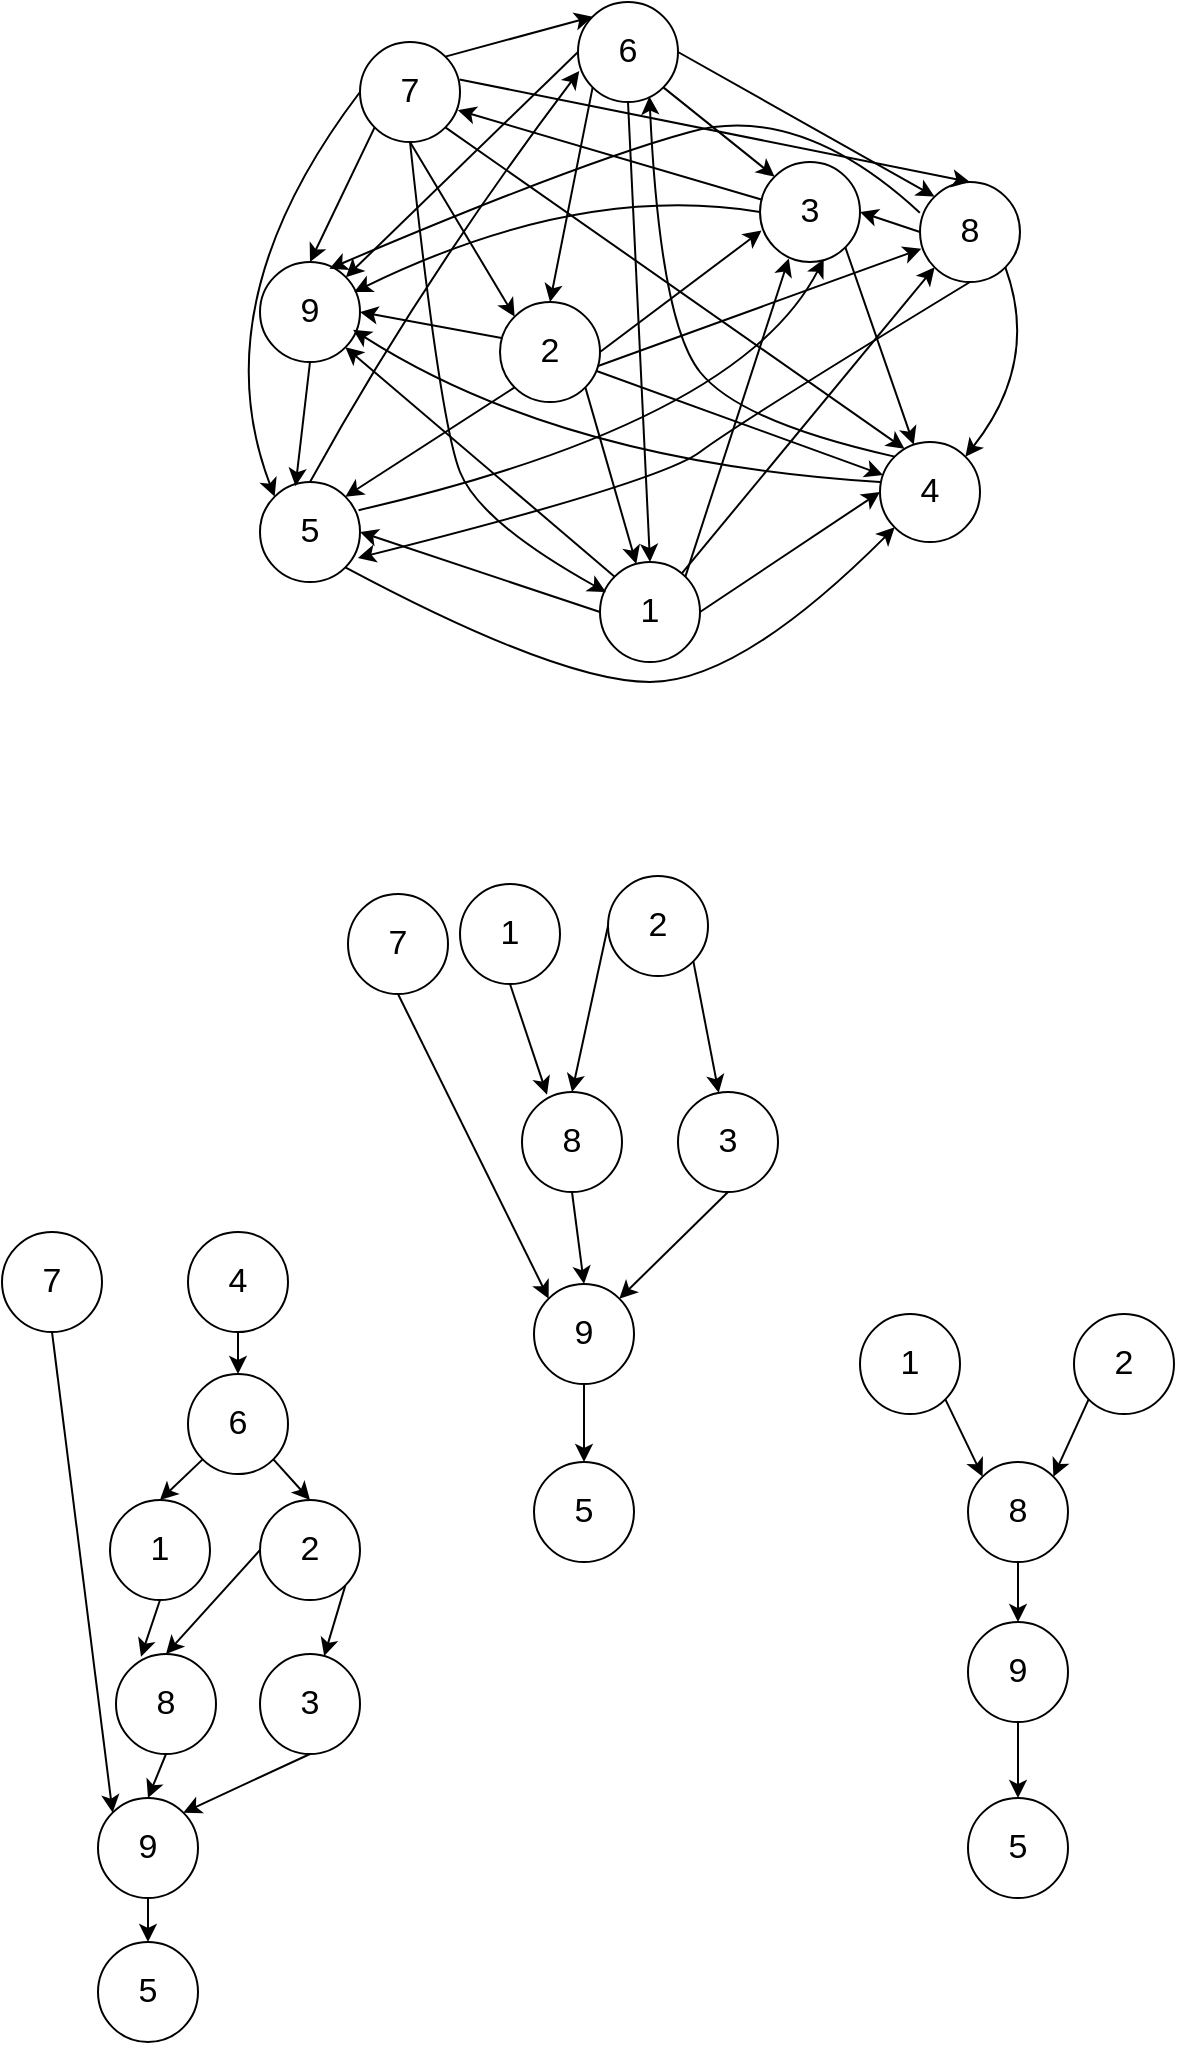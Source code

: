 <mxfile version="26.0.16">
  <diagram name="Страница — 1" id="CTyn7DMsM46NE1XMFwZS">
    <mxGraphModel dx="814" dy="559" grid="0" gridSize="10" guides="1" tooltips="1" connect="1" arrows="1" fold="1" page="1" pageScale="1" pageWidth="827" pageHeight="1169" math="0" shadow="0">
      <root>
        <mxCell id="0" />
        <mxCell id="1" parent="0" />
        <mxCell id="OIBPaiVVMI2ZqsM4aZRZ-1" value="&lt;font style=&quot;font-size: 17px;&quot;&gt;1&lt;/font&gt;" style="ellipse;whiteSpace=wrap;html=1;aspect=fixed;" parent="1" vertex="1">
          <mxGeometry x="400" y="320" width="50" height="50" as="geometry" />
        </mxCell>
        <mxCell id="OIBPaiVVMI2ZqsM4aZRZ-2" value="&lt;font style=&quot;font-size: 17px;&quot;&gt;2&lt;/font&gt;" style="ellipse;whiteSpace=wrap;html=1;aspect=fixed;" parent="1" vertex="1">
          <mxGeometry x="350" y="190" width="50" height="50" as="geometry" />
        </mxCell>
        <mxCell id="OIBPaiVVMI2ZqsM4aZRZ-3" value="&lt;font style=&quot;font-size: 17px;&quot;&gt;3&lt;/font&gt;" style="ellipse;whiteSpace=wrap;html=1;aspect=fixed;" parent="1" vertex="1">
          <mxGeometry x="480" y="120" width="50" height="50" as="geometry" />
        </mxCell>
        <mxCell id="OIBPaiVVMI2ZqsM4aZRZ-4" value="&lt;font style=&quot;font-size: 17px;&quot;&gt;4&lt;/font&gt;" style="ellipse;whiteSpace=wrap;html=1;aspect=fixed;" parent="1" vertex="1">
          <mxGeometry x="540" y="260" width="50" height="50" as="geometry" />
        </mxCell>
        <mxCell id="OIBPaiVVMI2ZqsM4aZRZ-5" value="&lt;font style=&quot;font-size: 17px;&quot;&gt;5&lt;/font&gt;" style="ellipse;whiteSpace=wrap;html=1;aspect=fixed;" parent="1" vertex="1">
          <mxGeometry x="230" y="280" width="50" height="50" as="geometry" />
        </mxCell>
        <mxCell id="OIBPaiVVMI2ZqsM4aZRZ-6" value="&lt;font style=&quot;font-size: 17px;&quot;&gt;6&lt;/font&gt;" style="ellipse;whiteSpace=wrap;html=1;aspect=fixed;" parent="1" vertex="1">
          <mxGeometry x="389" y="40" width="50" height="50" as="geometry" />
        </mxCell>
        <mxCell id="OIBPaiVVMI2ZqsM4aZRZ-7" value="&lt;font style=&quot;font-size: 17px;&quot;&gt;7&lt;/font&gt;" style="ellipse;whiteSpace=wrap;html=1;aspect=fixed;" parent="1" vertex="1">
          <mxGeometry x="280" y="60" width="50" height="50" as="geometry" />
        </mxCell>
        <mxCell id="OIBPaiVVMI2ZqsM4aZRZ-8" value="&lt;span style=&quot;font-size: 17px;&quot;&gt;8&lt;/span&gt;" style="ellipse;whiteSpace=wrap;html=1;aspect=fixed;" parent="1" vertex="1">
          <mxGeometry x="560" y="130" width="50" height="50" as="geometry" />
        </mxCell>
        <mxCell id="OIBPaiVVMI2ZqsM4aZRZ-9" value="&lt;font style=&quot;font-size: 17px;&quot;&gt;9&lt;/font&gt;" style="ellipse;whiteSpace=wrap;html=1;aspect=fixed;" parent="1" vertex="1">
          <mxGeometry x="230" y="170" width="50" height="50" as="geometry" />
        </mxCell>
        <mxCell id="OIBPaiVVMI2ZqsM4aZRZ-12" value="" style="endArrow=classic;html=1;rounded=0;exitX=0.5;exitY=1;exitDx=0;exitDy=0;entryX=0.5;entryY=0;entryDx=0;entryDy=0;" parent="1" source="OIBPaiVVMI2ZqsM4aZRZ-6" target="OIBPaiVVMI2ZqsM4aZRZ-1" edge="1">
          <mxGeometry width="50" height="50" relative="1" as="geometry">
            <mxPoint x="390" y="370" as="sourcePoint" />
            <mxPoint x="440" y="320" as="targetPoint" />
          </mxGeometry>
        </mxCell>
        <mxCell id="OIBPaiVVMI2ZqsM4aZRZ-14" value="" style="endArrow=classic;html=1;rounded=0;exitX=0;exitY=1;exitDx=0;exitDy=0;entryX=0.5;entryY=0;entryDx=0;entryDy=0;" parent="1" source="OIBPaiVVMI2ZqsM4aZRZ-6" target="OIBPaiVVMI2ZqsM4aZRZ-2" edge="1">
          <mxGeometry width="50" height="50" relative="1" as="geometry">
            <mxPoint x="420" y="250" as="sourcePoint" />
            <mxPoint x="470" y="200" as="targetPoint" />
          </mxGeometry>
        </mxCell>
        <mxCell id="OIBPaiVVMI2ZqsM4aZRZ-15" value="" style="endArrow=classic;html=1;rounded=0;exitX=1;exitY=1;exitDx=0;exitDy=0;entryX=0;entryY=0;entryDx=0;entryDy=0;" parent="1" source="OIBPaiVVMI2ZqsM4aZRZ-6" target="OIBPaiVVMI2ZqsM4aZRZ-3" edge="1">
          <mxGeometry width="50" height="50" relative="1" as="geometry">
            <mxPoint x="420" y="250" as="sourcePoint" />
            <mxPoint x="470" y="200" as="targetPoint" />
          </mxGeometry>
        </mxCell>
        <mxCell id="OIBPaiVVMI2ZqsM4aZRZ-17" value="" style="endArrow=classic;html=1;rounded=0;exitX=1;exitY=0.5;exitDx=0;exitDy=0;entryX=0;entryY=0;entryDx=0;entryDy=0;" parent="1" source="OIBPaiVVMI2ZqsM4aZRZ-6" target="OIBPaiVVMI2ZqsM4aZRZ-8" edge="1">
          <mxGeometry width="50" height="50" relative="1" as="geometry">
            <mxPoint x="420" y="250" as="sourcePoint" />
            <mxPoint x="470" y="200" as="targetPoint" />
          </mxGeometry>
        </mxCell>
        <mxCell id="OIBPaiVVMI2ZqsM4aZRZ-18" value="" style="endArrow=classic;html=1;rounded=0;exitX=0;exitY=0.5;exitDx=0;exitDy=0;" parent="1" source="OIBPaiVVMI2ZqsM4aZRZ-6" target="OIBPaiVVMI2ZqsM4aZRZ-9" edge="1">
          <mxGeometry width="50" height="50" relative="1" as="geometry">
            <mxPoint x="420" y="250" as="sourcePoint" />
            <mxPoint x="470" y="200" as="targetPoint" />
          </mxGeometry>
        </mxCell>
        <mxCell id="OIBPaiVVMI2ZqsM4aZRZ-19" value="" style="endArrow=classic;html=1;rounded=0;exitX=1;exitY=0;exitDx=0;exitDy=0;entryX=0.288;entryY=0.964;entryDx=0;entryDy=0;entryPerimeter=0;" parent="1" source="OIBPaiVVMI2ZqsM4aZRZ-1" target="OIBPaiVVMI2ZqsM4aZRZ-3" edge="1">
          <mxGeometry width="50" height="50" relative="1" as="geometry">
            <mxPoint x="430" y="240" as="sourcePoint" />
            <mxPoint x="470" y="200" as="targetPoint" />
          </mxGeometry>
        </mxCell>
        <mxCell id="OIBPaiVVMI2ZqsM4aZRZ-20" value="" style="endArrow=classic;html=1;rounded=0;exitX=1;exitY=0.5;exitDx=0;exitDy=0;entryX=0;entryY=0.5;entryDx=0;entryDy=0;" parent="1" source="OIBPaiVVMI2ZqsM4aZRZ-1" target="OIBPaiVVMI2ZqsM4aZRZ-4" edge="1">
          <mxGeometry width="50" height="50" relative="1" as="geometry">
            <mxPoint x="420" y="250" as="sourcePoint" />
            <mxPoint x="470" y="200" as="targetPoint" />
          </mxGeometry>
        </mxCell>
        <mxCell id="OIBPaiVVMI2ZqsM4aZRZ-21" value="" style="endArrow=classic;html=1;rounded=0;exitX=0;exitY=0.5;exitDx=0;exitDy=0;entryX=1;entryY=0.5;entryDx=0;entryDy=0;" parent="1" source="OIBPaiVVMI2ZqsM4aZRZ-1" target="OIBPaiVVMI2ZqsM4aZRZ-5" edge="1">
          <mxGeometry width="50" height="50" relative="1" as="geometry">
            <mxPoint x="420" y="250" as="sourcePoint" />
            <mxPoint x="470" y="200" as="targetPoint" />
          </mxGeometry>
        </mxCell>
        <mxCell id="OIBPaiVVMI2ZqsM4aZRZ-22" value="" style="endArrow=classic;html=1;rounded=0;entryX=0;entryY=1;entryDx=0;entryDy=0;" parent="1" source="OIBPaiVVMI2ZqsM4aZRZ-1" target="OIBPaiVVMI2ZqsM4aZRZ-8" edge="1">
          <mxGeometry width="50" height="50" relative="1" as="geometry">
            <mxPoint x="440" y="240" as="sourcePoint" />
            <mxPoint x="470" y="200" as="targetPoint" />
          </mxGeometry>
        </mxCell>
        <mxCell id="OIBPaiVVMI2ZqsM4aZRZ-23" value="" style="endArrow=classic;html=1;rounded=0;entryX=1;entryY=1;entryDx=0;entryDy=0;exitX=0;exitY=0;exitDx=0;exitDy=0;" parent="1" source="OIBPaiVVMI2ZqsM4aZRZ-1" target="OIBPaiVVMI2ZqsM4aZRZ-9" edge="1">
          <mxGeometry width="50" height="50" relative="1" as="geometry">
            <mxPoint x="420" y="250" as="sourcePoint" />
            <mxPoint x="470" y="200" as="targetPoint" />
          </mxGeometry>
        </mxCell>
        <mxCell id="OIBPaiVVMI2ZqsM4aZRZ-24" value="" style="endArrow=classic;html=1;rounded=0;exitX=1;exitY=1;exitDx=0;exitDy=0;" parent="1" source="OIBPaiVVMI2ZqsM4aZRZ-2" target="OIBPaiVVMI2ZqsM4aZRZ-1" edge="1">
          <mxGeometry width="50" height="50" relative="1" as="geometry">
            <mxPoint x="420" y="250" as="sourcePoint" />
            <mxPoint x="470" y="200" as="targetPoint" />
          </mxGeometry>
        </mxCell>
        <mxCell id="OIBPaiVVMI2ZqsM4aZRZ-25" value="" style="endArrow=classic;html=1;rounded=0;exitX=1;exitY=0.5;exitDx=0;exitDy=0;entryX=0.015;entryY=0.686;entryDx=0;entryDy=0;entryPerimeter=0;" parent="1" source="OIBPaiVVMI2ZqsM4aZRZ-2" target="OIBPaiVVMI2ZqsM4aZRZ-3" edge="1">
          <mxGeometry width="50" height="50" relative="1" as="geometry">
            <mxPoint x="420" y="250" as="sourcePoint" />
            <mxPoint x="450" y="200" as="targetPoint" />
          </mxGeometry>
        </mxCell>
        <mxCell id="OIBPaiVVMI2ZqsM4aZRZ-26" value="" style="endArrow=classic;html=1;rounded=0;exitX=0.966;exitY=0.69;exitDx=0;exitDy=0;exitPerimeter=0;" parent="1" source="OIBPaiVVMI2ZqsM4aZRZ-2" target="OIBPaiVVMI2ZqsM4aZRZ-4" edge="1">
          <mxGeometry width="50" height="50" relative="1" as="geometry">
            <mxPoint x="420" y="250" as="sourcePoint" />
            <mxPoint x="470" y="200" as="targetPoint" />
          </mxGeometry>
        </mxCell>
        <mxCell id="OIBPaiVVMI2ZqsM4aZRZ-27" value="" style="endArrow=classic;html=1;rounded=0;exitX=0;exitY=1;exitDx=0;exitDy=0;entryX=1;entryY=0;entryDx=0;entryDy=0;" parent="1" source="OIBPaiVVMI2ZqsM4aZRZ-2" target="OIBPaiVVMI2ZqsM4aZRZ-5" edge="1">
          <mxGeometry width="50" height="50" relative="1" as="geometry">
            <mxPoint x="420" y="250" as="sourcePoint" />
            <mxPoint x="470" y="200" as="targetPoint" />
          </mxGeometry>
        </mxCell>
        <mxCell id="OIBPaiVVMI2ZqsM4aZRZ-28" value="" style="endArrow=classic;html=1;rounded=0;exitX=0.974;exitY=0.642;exitDx=0;exitDy=0;exitPerimeter=0;entryX=0.013;entryY=0.668;entryDx=0;entryDy=0;entryPerimeter=0;" parent="1" source="OIBPaiVVMI2ZqsM4aZRZ-2" target="OIBPaiVVMI2ZqsM4aZRZ-8" edge="1">
          <mxGeometry width="50" height="50" relative="1" as="geometry">
            <mxPoint x="420" y="250" as="sourcePoint" />
            <mxPoint x="470" y="200" as="targetPoint" />
          </mxGeometry>
        </mxCell>
        <mxCell id="OIBPaiVVMI2ZqsM4aZRZ-29" value="" style="endArrow=classic;html=1;rounded=0;entryX=1;entryY=0.5;entryDx=0;entryDy=0;exitX=0.016;exitY=0.359;exitDx=0;exitDy=0;exitPerimeter=0;" parent="1" source="OIBPaiVVMI2ZqsM4aZRZ-2" target="OIBPaiVVMI2ZqsM4aZRZ-9" edge="1">
          <mxGeometry width="50" height="50" relative="1" as="geometry">
            <mxPoint x="420" y="250" as="sourcePoint" />
            <mxPoint x="470" y="200" as="targetPoint" />
          </mxGeometry>
        </mxCell>
        <mxCell id="OIBPaiVVMI2ZqsM4aZRZ-30" value="" style="endArrow=classic;html=1;rounded=0;exitX=1;exitY=1;exitDx=0;exitDy=0;" parent="1" source="OIBPaiVVMI2ZqsM4aZRZ-3" target="OIBPaiVVMI2ZqsM4aZRZ-4" edge="1">
          <mxGeometry width="50" height="50" relative="1" as="geometry">
            <mxPoint x="420" y="250" as="sourcePoint" />
            <mxPoint x="470" y="200" as="targetPoint" />
          </mxGeometry>
        </mxCell>
        <mxCell id="OIBPaiVVMI2ZqsM4aZRZ-31" value="" style="endArrow=classic;html=1;rounded=0;entryX=0.979;entryY=0.682;entryDx=0;entryDy=0;exitX=0.013;exitY=0.375;exitDx=0;exitDy=0;exitPerimeter=0;entryPerimeter=0;" parent="1" source="OIBPaiVVMI2ZqsM4aZRZ-3" target="OIBPaiVVMI2ZqsM4aZRZ-7" edge="1">
          <mxGeometry width="50" height="50" relative="1" as="geometry">
            <mxPoint x="420" y="250" as="sourcePoint" />
            <mxPoint x="470" y="200" as="targetPoint" />
          </mxGeometry>
        </mxCell>
        <mxCell id="OIBPaiVVMI2ZqsM4aZRZ-32" value="" style="curved=1;endArrow=classic;html=1;rounded=0;entryX=0.943;entryY=0.299;entryDx=0;entryDy=0;entryPerimeter=0;exitX=0;exitY=0.5;exitDx=0;exitDy=0;" parent="1" source="OIBPaiVVMI2ZqsM4aZRZ-3" target="OIBPaiVVMI2ZqsM4aZRZ-9" edge="1">
          <mxGeometry width="50" height="50" relative="1" as="geometry">
            <mxPoint x="420" y="250" as="sourcePoint" />
            <mxPoint x="470" y="200" as="targetPoint" />
            <Array as="points">
              <mxPoint x="390" y="130" />
            </Array>
          </mxGeometry>
        </mxCell>
        <mxCell id="OIBPaiVVMI2ZqsM4aZRZ-34" value="" style="curved=1;endArrow=classic;html=1;rounded=0;exitX=0;exitY=0;exitDx=0;exitDy=0;entryX=0.714;entryY=0.946;entryDx=0;entryDy=0;entryPerimeter=0;" parent="1" source="OIBPaiVVMI2ZqsM4aZRZ-4" target="OIBPaiVVMI2ZqsM4aZRZ-6" edge="1">
          <mxGeometry width="50" height="50" relative="1" as="geometry">
            <mxPoint x="420" y="250" as="sourcePoint" />
            <mxPoint x="470" y="200" as="targetPoint" />
            <Array as="points">
              <mxPoint x="470" y="250" />
              <mxPoint x="430" y="200" />
            </Array>
          </mxGeometry>
        </mxCell>
        <mxCell id="OIBPaiVVMI2ZqsM4aZRZ-35" value="" style="curved=1;endArrow=classic;html=1;rounded=0;entryX=0.931;entryY=0.677;entryDx=0;entryDy=0;entryPerimeter=0;exitX=0;exitY=0.4;exitDx=0;exitDy=0;exitPerimeter=0;" parent="1" source="OIBPaiVVMI2ZqsM4aZRZ-4" target="OIBPaiVVMI2ZqsM4aZRZ-9" edge="1">
          <mxGeometry width="50" height="50" relative="1" as="geometry">
            <mxPoint x="420" y="250" as="sourcePoint" />
            <mxPoint x="470" y="200" as="targetPoint" />
            <Array as="points">
              <mxPoint x="380" y="270" />
            </Array>
          </mxGeometry>
        </mxCell>
        <mxCell id="OIBPaiVVMI2ZqsM4aZRZ-36" value="" style="curved=1;endArrow=classic;html=1;rounded=0;exitX=0.986;exitY=0.282;exitDx=0;exitDy=0;exitPerimeter=0;entryX=0.637;entryY=0.973;entryDx=0;entryDy=0;entryPerimeter=0;" parent="1" source="OIBPaiVVMI2ZqsM4aZRZ-5" target="OIBPaiVVMI2ZqsM4aZRZ-3" edge="1">
          <mxGeometry width="50" height="50" relative="1" as="geometry">
            <mxPoint x="420" y="250" as="sourcePoint" />
            <mxPoint x="470" y="200" as="targetPoint" />
            <Array as="points">
              <mxPoint x="470" y="250" />
            </Array>
          </mxGeometry>
        </mxCell>
        <mxCell id="OIBPaiVVMI2ZqsM4aZRZ-37" value="" style="curved=1;endArrow=classic;html=1;rounded=0;exitX=1;exitY=1;exitDx=0;exitDy=0;entryX=0;entryY=1;entryDx=0;entryDy=0;" parent="1" source="OIBPaiVVMI2ZqsM4aZRZ-5" target="OIBPaiVVMI2ZqsM4aZRZ-4" edge="1">
          <mxGeometry width="50" height="50" relative="1" as="geometry">
            <mxPoint x="420" y="250" as="sourcePoint" />
            <mxPoint x="470" y="200" as="targetPoint" />
            <Array as="points">
              <mxPoint x="380" y="380" />
              <mxPoint x="470" y="380" />
            </Array>
          </mxGeometry>
        </mxCell>
        <mxCell id="OIBPaiVVMI2ZqsM4aZRZ-38" value="" style="curved=1;endArrow=classic;html=1;rounded=0;exitX=0.5;exitY=0;exitDx=0;exitDy=0;entryX=0.013;entryY=0.689;entryDx=0;entryDy=0;entryPerimeter=0;" parent="1" source="OIBPaiVVMI2ZqsM4aZRZ-5" target="OIBPaiVVMI2ZqsM4aZRZ-6" edge="1">
          <mxGeometry width="50" height="50" relative="1" as="geometry">
            <mxPoint x="420" y="250" as="sourcePoint" />
            <mxPoint x="470" y="200" as="targetPoint" />
            <Array as="points">
              <mxPoint x="310" y="180" />
            </Array>
          </mxGeometry>
        </mxCell>
        <mxCell id="OIBPaiVVMI2ZqsM4aZRZ-39" value="" style="endArrow=classic;html=1;rounded=0;exitX=1;exitY=0;exitDx=0;exitDy=0;entryX=0;entryY=0;entryDx=0;entryDy=0;" parent="1" source="OIBPaiVVMI2ZqsM4aZRZ-7" target="OIBPaiVVMI2ZqsM4aZRZ-6" edge="1">
          <mxGeometry width="50" height="50" relative="1" as="geometry">
            <mxPoint x="420" y="250" as="sourcePoint" />
            <mxPoint x="470" y="200" as="targetPoint" />
          </mxGeometry>
        </mxCell>
        <mxCell id="OIBPaiVVMI2ZqsM4aZRZ-40" value="" style="endArrow=classic;html=1;rounded=0;exitX=0.5;exitY=1;exitDx=0;exitDy=0;entryX=0;entryY=0;entryDx=0;entryDy=0;" parent="1" source="OIBPaiVVMI2ZqsM4aZRZ-7" target="OIBPaiVVMI2ZqsM4aZRZ-2" edge="1">
          <mxGeometry width="50" height="50" relative="1" as="geometry">
            <mxPoint x="420" y="250" as="sourcePoint" />
            <mxPoint x="470" y="200" as="targetPoint" />
          </mxGeometry>
        </mxCell>
        <mxCell id="OIBPaiVVMI2ZqsM4aZRZ-41" value="" style="endArrow=classic;html=1;rounded=0;exitX=1;exitY=1;exitDx=0;exitDy=0;entryX=0.246;entryY=0.069;entryDx=0;entryDy=0;entryPerimeter=0;" parent="1" source="OIBPaiVVMI2ZqsM4aZRZ-7" target="OIBPaiVVMI2ZqsM4aZRZ-4" edge="1">
          <mxGeometry width="50" height="50" relative="1" as="geometry">
            <mxPoint x="420" y="250" as="sourcePoint" />
            <mxPoint x="470" y="200" as="targetPoint" />
          </mxGeometry>
        </mxCell>
        <mxCell id="OIBPaiVVMI2ZqsM4aZRZ-42" value="" style="curved=1;endArrow=classic;html=1;rounded=0;exitX=0;exitY=0.5;exitDx=0;exitDy=0;entryX=0;entryY=0;entryDx=0;entryDy=0;" parent="1" source="OIBPaiVVMI2ZqsM4aZRZ-7" target="OIBPaiVVMI2ZqsM4aZRZ-5" edge="1">
          <mxGeometry width="50" height="50" relative="1" as="geometry">
            <mxPoint x="420" y="250" as="sourcePoint" />
            <mxPoint x="470" y="200" as="targetPoint" />
            <Array as="points">
              <mxPoint x="200" y="190" />
            </Array>
          </mxGeometry>
        </mxCell>
        <mxCell id="OIBPaiVVMI2ZqsM4aZRZ-43" value="" style="curved=1;endArrow=classic;html=1;rounded=0;entryX=0.06;entryY=0.302;entryDx=0;entryDy=0;entryPerimeter=0;exitX=0.5;exitY=1;exitDx=0;exitDy=0;" parent="1" source="OIBPaiVVMI2ZqsM4aZRZ-7" target="OIBPaiVVMI2ZqsM4aZRZ-1" edge="1">
          <mxGeometry width="50" height="50" relative="1" as="geometry">
            <mxPoint x="305" y="112" as="sourcePoint" />
            <mxPoint x="470" y="200" as="targetPoint" />
            <Array as="points">
              <mxPoint x="320" y="250" />
              <mxPoint x="340" y="300" />
            </Array>
          </mxGeometry>
        </mxCell>
        <mxCell id="OIBPaiVVMI2ZqsM4aZRZ-44" value="" style="endArrow=classic;html=1;rounded=0;exitX=0.995;exitY=0.375;exitDx=0;exitDy=0;exitPerimeter=0;entryX=0.5;entryY=0;entryDx=0;entryDy=0;" parent="1" source="OIBPaiVVMI2ZqsM4aZRZ-7" target="OIBPaiVVMI2ZqsM4aZRZ-8" edge="1">
          <mxGeometry width="50" height="50" relative="1" as="geometry">
            <mxPoint x="420" y="250" as="sourcePoint" />
            <mxPoint x="470" y="200" as="targetPoint" />
          </mxGeometry>
        </mxCell>
        <mxCell id="OIBPaiVVMI2ZqsM4aZRZ-45" value="" style="endArrow=classic;html=1;rounded=0;exitX=0;exitY=1;exitDx=0;exitDy=0;entryX=0.5;entryY=0;entryDx=0;entryDy=0;" parent="1" source="OIBPaiVVMI2ZqsM4aZRZ-7" target="OIBPaiVVMI2ZqsM4aZRZ-9" edge="1">
          <mxGeometry width="50" height="50" relative="1" as="geometry">
            <mxPoint x="420" y="250" as="sourcePoint" />
            <mxPoint x="470" y="200" as="targetPoint" />
          </mxGeometry>
        </mxCell>
        <mxCell id="OIBPaiVVMI2ZqsM4aZRZ-46" value="" style="endArrow=classic;html=1;rounded=0;exitX=0;exitY=0.5;exitDx=0;exitDy=0;entryX=1;entryY=0.5;entryDx=0;entryDy=0;" parent="1" source="OIBPaiVVMI2ZqsM4aZRZ-8" target="OIBPaiVVMI2ZqsM4aZRZ-3" edge="1">
          <mxGeometry width="50" height="50" relative="1" as="geometry">
            <mxPoint x="420" y="250" as="sourcePoint" />
            <mxPoint x="470" y="200" as="targetPoint" />
          </mxGeometry>
        </mxCell>
        <mxCell id="OIBPaiVVMI2ZqsM4aZRZ-47" value="" style="curved=1;endArrow=classic;html=1;rounded=0;entryX=1;entryY=0;entryDx=0;entryDy=0;exitX=1;exitY=1;exitDx=0;exitDy=0;" parent="1" source="OIBPaiVVMI2ZqsM4aZRZ-8" target="OIBPaiVVMI2ZqsM4aZRZ-4" edge="1">
          <mxGeometry width="50" height="50" relative="1" as="geometry">
            <mxPoint x="420" y="250" as="sourcePoint" />
            <mxPoint x="470" y="200" as="targetPoint" />
            <Array as="points">
              <mxPoint x="620" y="220" />
            </Array>
          </mxGeometry>
        </mxCell>
        <mxCell id="OIBPaiVVMI2ZqsM4aZRZ-48" value="" style="curved=1;endArrow=classic;html=1;rounded=0;exitX=0.5;exitY=1;exitDx=0;exitDy=0;entryX=0.978;entryY=0.76;entryDx=0;entryDy=0;entryPerimeter=0;" parent="1" source="OIBPaiVVMI2ZqsM4aZRZ-8" target="OIBPaiVVMI2ZqsM4aZRZ-5" edge="1">
          <mxGeometry width="50" height="50" relative="1" as="geometry">
            <mxPoint x="420" y="250" as="sourcePoint" />
            <mxPoint x="470" y="200" as="targetPoint" />
            <Array as="points">
              <mxPoint x="470" y="250" />
              <mxPoint x="430" y="280" />
            </Array>
          </mxGeometry>
        </mxCell>
        <mxCell id="OIBPaiVVMI2ZqsM4aZRZ-49" value="" style="curved=1;endArrow=classic;html=1;rounded=0;entryX=0.694;entryY=0.067;entryDx=0;entryDy=0;entryPerimeter=0;exitX=-0.002;exitY=0.307;exitDx=0;exitDy=0;exitPerimeter=0;" parent="1" source="OIBPaiVVMI2ZqsM4aZRZ-8" target="OIBPaiVVMI2ZqsM4aZRZ-9" edge="1">
          <mxGeometry width="50" height="50" relative="1" as="geometry">
            <mxPoint x="420" y="250" as="sourcePoint" />
            <mxPoint x="470" y="200" as="targetPoint" />
            <Array as="points">
              <mxPoint x="500" y="90" />
              <mxPoint x="390" y="120" />
            </Array>
          </mxGeometry>
        </mxCell>
        <mxCell id="OIBPaiVVMI2ZqsM4aZRZ-51" value="" style="endArrow=classic;html=1;rounded=0;exitX=0.5;exitY=1;exitDx=0;exitDy=0;entryX=0.355;entryY=0.042;entryDx=0;entryDy=0;entryPerimeter=0;" parent="1" source="OIBPaiVVMI2ZqsM4aZRZ-9" target="OIBPaiVVMI2ZqsM4aZRZ-5" edge="1">
          <mxGeometry width="50" height="50" relative="1" as="geometry">
            <mxPoint x="420" y="250" as="sourcePoint" />
            <mxPoint x="470" y="200" as="targetPoint" />
          </mxGeometry>
        </mxCell>
        <mxCell id="OIBPaiVVMI2ZqsM4aZRZ-52" value="&lt;font style=&quot;font-size: 17px;&quot;&gt;1&lt;/font&gt;" style="ellipse;whiteSpace=wrap;html=1;aspect=fixed;" parent="1" vertex="1">
          <mxGeometry x="330" y="481" width="50" height="50" as="geometry" />
        </mxCell>
        <mxCell id="OIBPaiVVMI2ZqsM4aZRZ-53" value="&lt;font style=&quot;font-size: 17px;&quot;&gt;5&lt;/font&gt;" style="ellipse;whiteSpace=wrap;html=1;aspect=fixed;" parent="1" vertex="1">
          <mxGeometry x="367" y="770" width="50" height="50" as="geometry" />
        </mxCell>
        <mxCell id="OIBPaiVVMI2ZqsM4aZRZ-54" value="&lt;font style=&quot;font-size: 17px;&quot;&gt;8&lt;/font&gt;" style="ellipse;whiteSpace=wrap;html=1;aspect=fixed;" parent="1" vertex="1">
          <mxGeometry x="361" y="585" width="50" height="50" as="geometry" />
        </mxCell>
        <mxCell id="OIBPaiVVMI2ZqsM4aZRZ-56" value="" style="endArrow=classic;html=1;rounded=0;exitX=0.5;exitY=1;exitDx=0;exitDy=0;entryX=0.25;entryY=0.027;entryDx=0;entryDy=0;entryPerimeter=0;" parent="1" source="OIBPaiVVMI2ZqsM4aZRZ-52" target="OIBPaiVVMI2ZqsM4aZRZ-54" edge="1">
          <mxGeometry width="50" height="50" relative="1" as="geometry">
            <mxPoint x="500" y="520" as="sourcePoint" />
            <mxPoint x="550" y="470" as="targetPoint" />
          </mxGeometry>
        </mxCell>
        <mxCell id="OIBPaiVVMI2ZqsM4aZRZ-57" value="&lt;font style=&quot;font-size: 17px;&quot;&gt;2&lt;/font&gt;" style="ellipse;whiteSpace=wrap;html=1;aspect=fixed;" parent="1" vertex="1">
          <mxGeometry x="404" y="477" width="50" height="50" as="geometry" />
        </mxCell>
        <mxCell id="OIBPaiVVMI2ZqsM4aZRZ-60" value="" style="endArrow=classic;html=1;rounded=0;exitX=0;exitY=0.5;exitDx=0;exitDy=0;entryX=0.5;entryY=0;entryDx=0;entryDy=0;" parent="1" source="OIBPaiVVMI2ZqsM4aZRZ-57" target="OIBPaiVVMI2ZqsM4aZRZ-54" edge="1">
          <mxGeometry width="50" height="50" relative="1" as="geometry">
            <mxPoint x="500" y="615" as="sourcePoint" />
            <mxPoint x="550" y="565" as="targetPoint" />
          </mxGeometry>
        </mxCell>
        <mxCell id="OIBPaiVVMI2ZqsM4aZRZ-61" value="&lt;font style=&quot;font-size: 17px;&quot;&gt;3&lt;/font&gt;" style="ellipse;whiteSpace=wrap;html=1;aspect=fixed;" parent="1" vertex="1">
          <mxGeometry x="439" y="585" width="50" height="50" as="geometry" />
        </mxCell>
        <mxCell id="OIBPaiVVMI2ZqsM4aZRZ-62" value="" style="endArrow=classic;html=1;rounded=0;exitX=1;exitY=1;exitDx=0;exitDy=0;" parent="1" source="OIBPaiVVMI2ZqsM4aZRZ-57" target="OIBPaiVVMI2ZqsM4aZRZ-61" edge="1">
          <mxGeometry width="50" height="50" relative="1" as="geometry">
            <mxPoint x="500" y="615" as="sourcePoint" />
            <mxPoint x="550" y="565" as="targetPoint" />
          </mxGeometry>
        </mxCell>
        <mxCell id="OIBPaiVVMI2ZqsM4aZRZ-63" value="&lt;font style=&quot;font-size: 17px;&quot;&gt;9&lt;/font&gt;" style="ellipse;whiteSpace=wrap;html=1;aspect=fixed;" parent="1" vertex="1">
          <mxGeometry x="367" y="681" width="50" height="50" as="geometry" />
        </mxCell>
        <mxCell id="OIBPaiVVMI2ZqsM4aZRZ-64" value="" style="endArrow=classic;html=1;rounded=0;exitX=0.5;exitY=1;exitDx=0;exitDy=0;entryX=1;entryY=0;entryDx=0;entryDy=0;" parent="1" source="OIBPaiVVMI2ZqsM4aZRZ-61" target="OIBPaiVVMI2ZqsM4aZRZ-63" edge="1">
          <mxGeometry width="50" height="50" relative="1" as="geometry">
            <mxPoint x="500" y="615" as="sourcePoint" />
            <mxPoint x="550" y="565" as="targetPoint" />
          </mxGeometry>
        </mxCell>
        <mxCell id="OIBPaiVVMI2ZqsM4aZRZ-65" value="&lt;font style=&quot;font-size: 17px;&quot;&gt;7&lt;/font&gt;" style="ellipse;whiteSpace=wrap;html=1;aspect=fixed;" parent="1" vertex="1">
          <mxGeometry x="274" y="486" width="50" height="50" as="geometry" />
        </mxCell>
        <mxCell id="OIBPaiVVMI2ZqsM4aZRZ-66" value="" style="endArrow=classic;html=1;rounded=0;exitX=0.5;exitY=1;exitDx=0;exitDy=0;entryX=0;entryY=0;entryDx=0;entryDy=0;" parent="1" source="OIBPaiVVMI2ZqsM4aZRZ-65" target="OIBPaiVVMI2ZqsM4aZRZ-63" edge="1">
          <mxGeometry width="50" height="50" relative="1" as="geometry">
            <mxPoint x="500" y="615" as="sourcePoint" />
            <mxPoint x="355" y="711" as="targetPoint" />
          </mxGeometry>
        </mxCell>
        <mxCell id="OIBPaiVVMI2ZqsM4aZRZ-68" value="" style="endArrow=classic;html=1;rounded=0;exitX=0.5;exitY=1;exitDx=0;exitDy=0;entryX=0.5;entryY=0;entryDx=0;entryDy=0;" parent="1" source="OIBPaiVVMI2ZqsM4aZRZ-54" target="OIBPaiVVMI2ZqsM4aZRZ-63" edge="1">
          <mxGeometry width="50" height="50" relative="1" as="geometry">
            <mxPoint x="500" y="615" as="sourcePoint" />
            <mxPoint x="550" y="565" as="targetPoint" />
          </mxGeometry>
        </mxCell>
        <mxCell id="OIBPaiVVMI2ZqsM4aZRZ-69" value="" style="endArrow=classic;html=1;rounded=0;exitX=0.5;exitY=1;exitDx=0;exitDy=0;entryX=0.5;entryY=0;entryDx=0;entryDy=0;" parent="1" source="OIBPaiVVMI2ZqsM4aZRZ-63" target="OIBPaiVVMI2ZqsM4aZRZ-53" edge="1">
          <mxGeometry width="50" height="50" relative="1" as="geometry">
            <mxPoint x="500" y="615" as="sourcePoint" />
            <mxPoint x="402" y="788" as="targetPoint" />
          </mxGeometry>
        </mxCell>
        <mxCell id="OIBPaiVVMI2ZqsM4aZRZ-87" value="&lt;font style=&quot;font-size: 17px;&quot;&gt;1&lt;/font&gt;" style="ellipse;whiteSpace=wrap;html=1;aspect=fixed;" parent="1" vertex="1">
          <mxGeometry x="530" y="696" width="50" height="50" as="geometry" />
        </mxCell>
        <mxCell id="OIBPaiVVMI2ZqsM4aZRZ-91" value="&lt;font style=&quot;font-size: 17px;&quot;&gt;5&lt;/font&gt;" style="ellipse;whiteSpace=wrap;html=1;aspect=fixed;" parent="1" vertex="1">
          <mxGeometry x="584" y="938" width="50" height="50" as="geometry" />
        </mxCell>
        <mxCell id="OIBPaiVVMI2ZqsM4aZRZ-92" value="&lt;font style=&quot;font-size: 17px;&quot;&gt;8&lt;/font&gt;" style="ellipse;whiteSpace=wrap;html=1;aspect=fixed;" parent="1" vertex="1">
          <mxGeometry x="584" y="770" width="50" height="50" as="geometry" />
        </mxCell>
        <mxCell id="OIBPaiVVMI2ZqsM4aZRZ-94" value="" style="endArrow=classic;html=1;rounded=0;exitX=1;exitY=1;exitDx=0;exitDy=0;entryX=0;entryY=0;entryDx=0;entryDy=0;" parent="1" source="OIBPaiVVMI2ZqsM4aZRZ-87" target="OIBPaiVVMI2ZqsM4aZRZ-92" edge="1">
          <mxGeometry width="50" height="50" relative="1" as="geometry">
            <mxPoint x="500" y="615" as="sourcePoint" />
            <mxPoint x="550" y="565" as="targetPoint" />
          </mxGeometry>
        </mxCell>
        <mxCell id="OIBPaiVVMI2ZqsM4aZRZ-95" value="&lt;font style=&quot;font-size: 17px;&quot;&gt;2&lt;/font&gt;" style="ellipse;whiteSpace=wrap;html=1;aspect=fixed;" parent="1" vertex="1">
          <mxGeometry x="637" y="696" width="50" height="50" as="geometry" />
        </mxCell>
        <mxCell id="OIBPaiVVMI2ZqsM4aZRZ-98" value="" style="endArrow=classic;html=1;rounded=0;exitX=0;exitY=1;exitDx=0;exitDy=0;entryX=1;entryY=0;entryDx=0;entryDy=0;" parent="1" source="OIBPaiVVMI2ZqsM4aZRZ-95" target="OIBPaiVVMI2ZqsM4aZRZ-92" edge="1">
          <mxGeometry width="50" height="50" relative="1" as="geometry">
            <mxPoint x="500" y="711" as="sourcePoint" />
            <mxPoint x="550" y="661" as="targetPoint" />
          </mxGeometry>
        </mxCell>
        <mxCell id="OIBPaiVVMI2ZqsM4aZRZ-104" value="&lt;font style=&quot;font-size: 17px;&quot;&gt;9&lt;/font&gt;" style="ellipse;whiteSpace=wrap;html=1;aspect=fixed;" parent="1" vertex="1">
          <mxGeometry x="584" y="850" width="50" height="50" as="geometry" />
        </mxCell>
        <mxCell id="OIBPaiVVMI2ZqsM4aZRZ-107" value="" style="endArrow=classic;html=1;rounded=0;exitX=0.5;exitY=1;exitDx=0;exitDy=0;entryX=0.5;entryY=0;entryDx=0;entryDy=0;" parent="1" source="OIBPaiVVMI2ZqsM4aZRZ-92" target="OIBPaiVVMI2ZqsM4aZRZ-104" edge="1">
          <mxGeometry width="50" height="50" relative="1" as="geometry">
            <mxPoint x="535" y="830" as="sourcePoint" />
            <mxPoint x="585" y="780" as="targetPoint" />
          </mxGeometry>
        </mxCell>
        <mxCell id="OIBPaiVVMI2ZqsM4aZRZ-108" value="" style="endArrow=classic;html=1;rounded=0;exitX=0.5;exitY=1;exitDx=0;exitDy=0;" parent="1" source="OIBPaiVVMI2ZqsM4aZRZ-104" target="OIBPaiVVMI2ZqsM4aZRZ-91" edge="1">
          <mxGeometry width="50" height="50" relative="1" as="geometry">
            <mxPoint x="535" y="830" as="sourcePoint" />
            <mxPoint x="585" y="780" as="targetPoint" />
          </mxGeometry>
        </mxCell>
        <mxCell id="yWeS74ytLgWgwws0xojj-1" value="&lt;font style=&quot;font-size: 17px;&quot;&gt;1&lt;/font&gt;" style="ellipse;whiteSpace=wrap;html=1;aspect=fixed;" vertex="1" parent="1">
          <mxGeometry x="155" y="789" width="50" height="50" as="geometry" />
        </mxCell>
        <mxCell id="yWeS74ytLgWgwws0xojj-2" value="&lt;font style=&quot;font-size: 17px;&quot;&gt;5&lt;/font&gt;" style="ellipse;whiteSpace=wrap;html=1;aspect=fixed;" vertex="1" parent="1">
          <mxGeometry x="149" y="1010" width="50" height="50" as="geometry" />
        </mxCell>
        <mxCell id="yWeS74ytLgWgwws0xojj-3" value="&lt;font style=&quot;font-size: 17px;&quot;&gt;8&lt;/font&gt;" style="ellipse;whiteSpace=wrap;html=1;aspect=fixed;" vertex="1" parent="1">
          <mxGeometry x="158" y="866" width="50" height="50" as="geometry" />
        </mxCell>
        <mxCell id="yWeS74ytLgWgwws0xojj-4" value="" style="endArrow=classic;html=1;rounded=0;exitX=0.5;exitY=1;exitDx=0;exitDy=0;entryX=0.25;entryY=0.027;entryDx=0;entryDy=0;entryPerimeter=0;" edge="1" parent="1" source="yWeS74ytLgWgwws0xojj-1" target="yWeS74ytLgWgwws0xojj-3">
          <mxGeometry width="50" height="50" relative="1" as="geometry">
            <mxPoint x="285" y="786" as="sourcePoint" />
            <mxPoint x="335" y="736" as="targetPoint" />
          </mxGeometry>
        </mxCell>
        <mxCell id="yWeS74ytLgWgwws0xojj-5" value="&lt;font style=&quot;font-size: 17px;&quot;&gt;2&lt;/font&gt;" style="ellipse;whiteSpace=wrap;html=1;aspect=fixed;" vertex="1" parent="1">
          <mxGeometry x="230" y="789" width="50" height="50" as="geometry" />
        </mxCell>
        <mxCell id="yWeS74ytLgWgwws0xojj-6" value="" style="endArrow=classic;html=1;rounded=0;exitX=0;exitY=0.5;exitDx=0;exitDy=0;entryX=0.5;entryY=0;entryDx=0;entryDy=0;" edge="1" parent="1" source="yWeS74ytLgWgwws0xojj-5" target="yWeS74ytLgWgwws0xojj-3">
          <mxGeometry width="50" height="50" relative="1" as="geometry">
            <mxPoint x="285" y="881" as="sourcePoint" />
            <mxPoint x="335" y="831" as="targetPoint" />
          </mxGeometry>
        </mxCell>
        <mxCell id="yWeS74ytLgWgwws0xojj-7" value="&lt;font style=&quot;font-size: 17px;&quot;&gt;3&lt;/font&gt;" style="ellipse;whiteSpace=wrap;html=1;aspect=fixed;" vertex="1" parent="1">
          <mxGeometry x="230" y="866" width="50" height="50" as="geometry" />
        </mxCell>
        <mxCell id="yWeS74ytLgWgwws0xojj-8" value="" style="endArrow=classic;html=1;rounded=0;exitX=1;exitY=1;exitDx=0;exitDy=0;" edge="1" parent="1" source="yWeS74ytLgWgwws0xojj-5" target="yWeS74ytLgWgwws0xojj-7">
          <mxGeometry width="50" height="50" relative="1" as="geometry">
            <mxPoint x="285" y="881" as="sourcePoint" />
            <mxPoint x="335" y="831" as="targetPoint" />
          </mxGeometry>
        </mxCell>
        <mxCell id="yWeS74ytLgWgwws0xojj-9" value="&lt;font style=&quot;font-size: 17px;&quot;&gt;9&lt;/font&gt;" style="ellipse;whiteSpace=wrap;html=1;aspect=fixed;" vertex="1" parent="1">
          <mxGeometry x="149" y="938" width="50" height="50" as="geometry" />
        </mxCell>
        <mxCell id="yWeS74ytLgWgwws0xojj-10" value="" style="endArrow=classic;html=1;rounded=0;exitX=0.5;exitY=1;exitDx=0;exitDy=0;entryX=1;entryY=0;entryDx=0;entryDy=0;" edge="1" parent="1" source="yWeS74ytLgWgwws0xojj-7" target="yWeS74ytLgWgwws0xojj-9">
          <mxGeometry width="50" height="50" relative="1" as="geometry">
            <mxPoint x="285" y="881" as="sourcePoint" />
            <mxPoint x="335" y="831" as="targetPoint" />
          </mxGeometry>
        </mxCell>
        <mxCell id="yWeS74ytLgWgwws0xojj-11" value="&lt;font style=&quot;font-size: 17px;&quot;&gt;7&lt;/font&gt;" style="ellipse;whiteSpace=wrap;html=1;aspect=fixed;" vertex="1" parent="1">
          <mxGeometry x="101" y="655" width="50" height="50" as="geometry" />
        </mxCell>
        <mxCell id="yWeS74ytLgWgwws0xojj-12" value="" style="endArrow=classic;html=1;rounded=0;exitX=0.5;exitY=1;exitDx=0;exitDy=0;entryX=0;entryY=0;entryDx=0;entryDy=0;" edge="1" parent="1" source="yWeS74ytLgWgwws0xojj-11" target="yWeS74ytLgWgwws0xojj-9">
          <mxGeometry width="50" height="50" relative="1" as="geometry">
            <mxPoint x="285" y="881" as="sourcePoint" />
            <mxPoint x="140" y="977" as="targetPoint" />
          </mxGeometry>
        </mxCell>
        <mxCell id="yWeS74ytLgWgwws0xojj-13" value="" style="endArrow=classic;html=1;rounded=0;exitX=0.5;exitY=1;exitDx=0;exitDy=0;entryX=0.5;entryY=0;entryDx=0;entryDy=0;" edge="1" parent="1" source="yWeS74ytLgWgwws0xojj-3" target="yWeS74ytLgWgwws0xojj-9">
          <mxGeometry width="50" height="50" relative="1" as="geometry">
            <mxPoint x="285" y="881" as="sourcePoint" />
            <mxPoint x="335" y="831" as="targetPoint" />
          </mxGeometry>
        </mxCell>
        <mxCell id="yWeS74ytLgWgwws0xojj-14" value="" style="endArrow=classic;html=1;rounded=0;exitX=0.5;exitY=1;exitDx=0;exitDy=0;entryX=0.5;entryY=0;entryDx=0;entryDy=0;" edge="1" parent="1" source="yWeS74ytLgWgwws0xojj-9" target="yWeS74ytLgWgwws0xojj-2">
          <mxGeometry width="50" height="50" relative="1" as="geometry">
            <mxPoint x="285" y="881" as="sourcePoint" />
            <mxPoint x="187" y="1054" as="targetPoint" />
          </mxGeometry>
        </mxCell>
        <mxCell id="yWeS74ytLgWgwws0xojj-15" value="&lt;font style=&quot;font-size: 17px;&quot;&gt;4&lt;/font&gt;" style="ellipse;whiteSpace=wrap;html=1;aspect=fixed;" vertex="1" parent="1">
          <mxGeometry x="194" y="655" width="50" height="50" as="geometry" />
        </mxCell>
        <mxCell id="yWeS74ytLgWgwws0xojj-20" value="&lt;font style=&quot;font-size: 17px;&quot;&gt;6&lt;/font&gt;" style="ellipse;whiteSpace=wrap;html=1;aspect=fixed;" vertex="1" parent="1">
          <mxGeometry x="194" y="726" width="50" height="50" as="geometry" />
        </mxCell>
        <mxCell id="yWeS74ytLgWgwws0xojj-22" value="" style="endArrow=classic;html=1;rounded=0;exitX=0;exitY=1;exitDx=0;exitDy=0;entryX=0.5;entryY=0;entryDx=0;entryDy=0;" edge="1" parent="1" source="yWeS74ytLgWgwws0xojj-20" target="yWeS74ytLgWgwws0xojj-1">
          <mxGeometry width="50" height="50" relative="1" as="geometry">
            <mxPoint x="387" y="874" as="sourcePoint" />
            <mxPoint x="437" y="824" as="targetPoint" />
          </mxGeometry>
        </mxCell>
        <mxCell id="yWeS74ytLgWgwws0xojj-23" value="" style="endArrow=classic;html=1;rounded=0;exitX=1;exitY=1;exitDx=0;exitDy=0;entryX=0.5;entryY=0;entryDx=0;entryDy=0;" edge="1" parent="1" source="yWeS74ytLgWgwws0xojj-20" target="yWeS74ytLgWgwws0xojj-5">
          <mxGeometry width="50" height="50" relative="1" as="geometry">
            <mxPoint x="387" y="874" as="sourcePoint" />
            <mxPoint x="437" y="824" as="targetPoint" />
          </mxGeometry>
        </mxCell>
        <mxCell id="yWeS74ytLgWgwws0xojj-24" value="" style="endArrow=classic;html=1;rounded=0;exitX=0.5;exitY=1;exitDx=0;exitDy=0;entryX=0.5;entryY=0;entryDx=0;entryDy=0;" edge="1" parent="1" source="yWeS74ytLgWgwws0xojj-15" target="yWeS74ytLgWgwws0xojj-20">
          <mxGeometry width="50" height="50" relative="1" as="geometry">
            <mxPoint x="387" y="774" as="sourcePoint" />
            <mxPoint x="437" y="724" as="targetPoint" />
          </mxGeometry>
        </mxCell>
      </root>
    </mxGraphModel>
  </diagram>
</mxfile>
